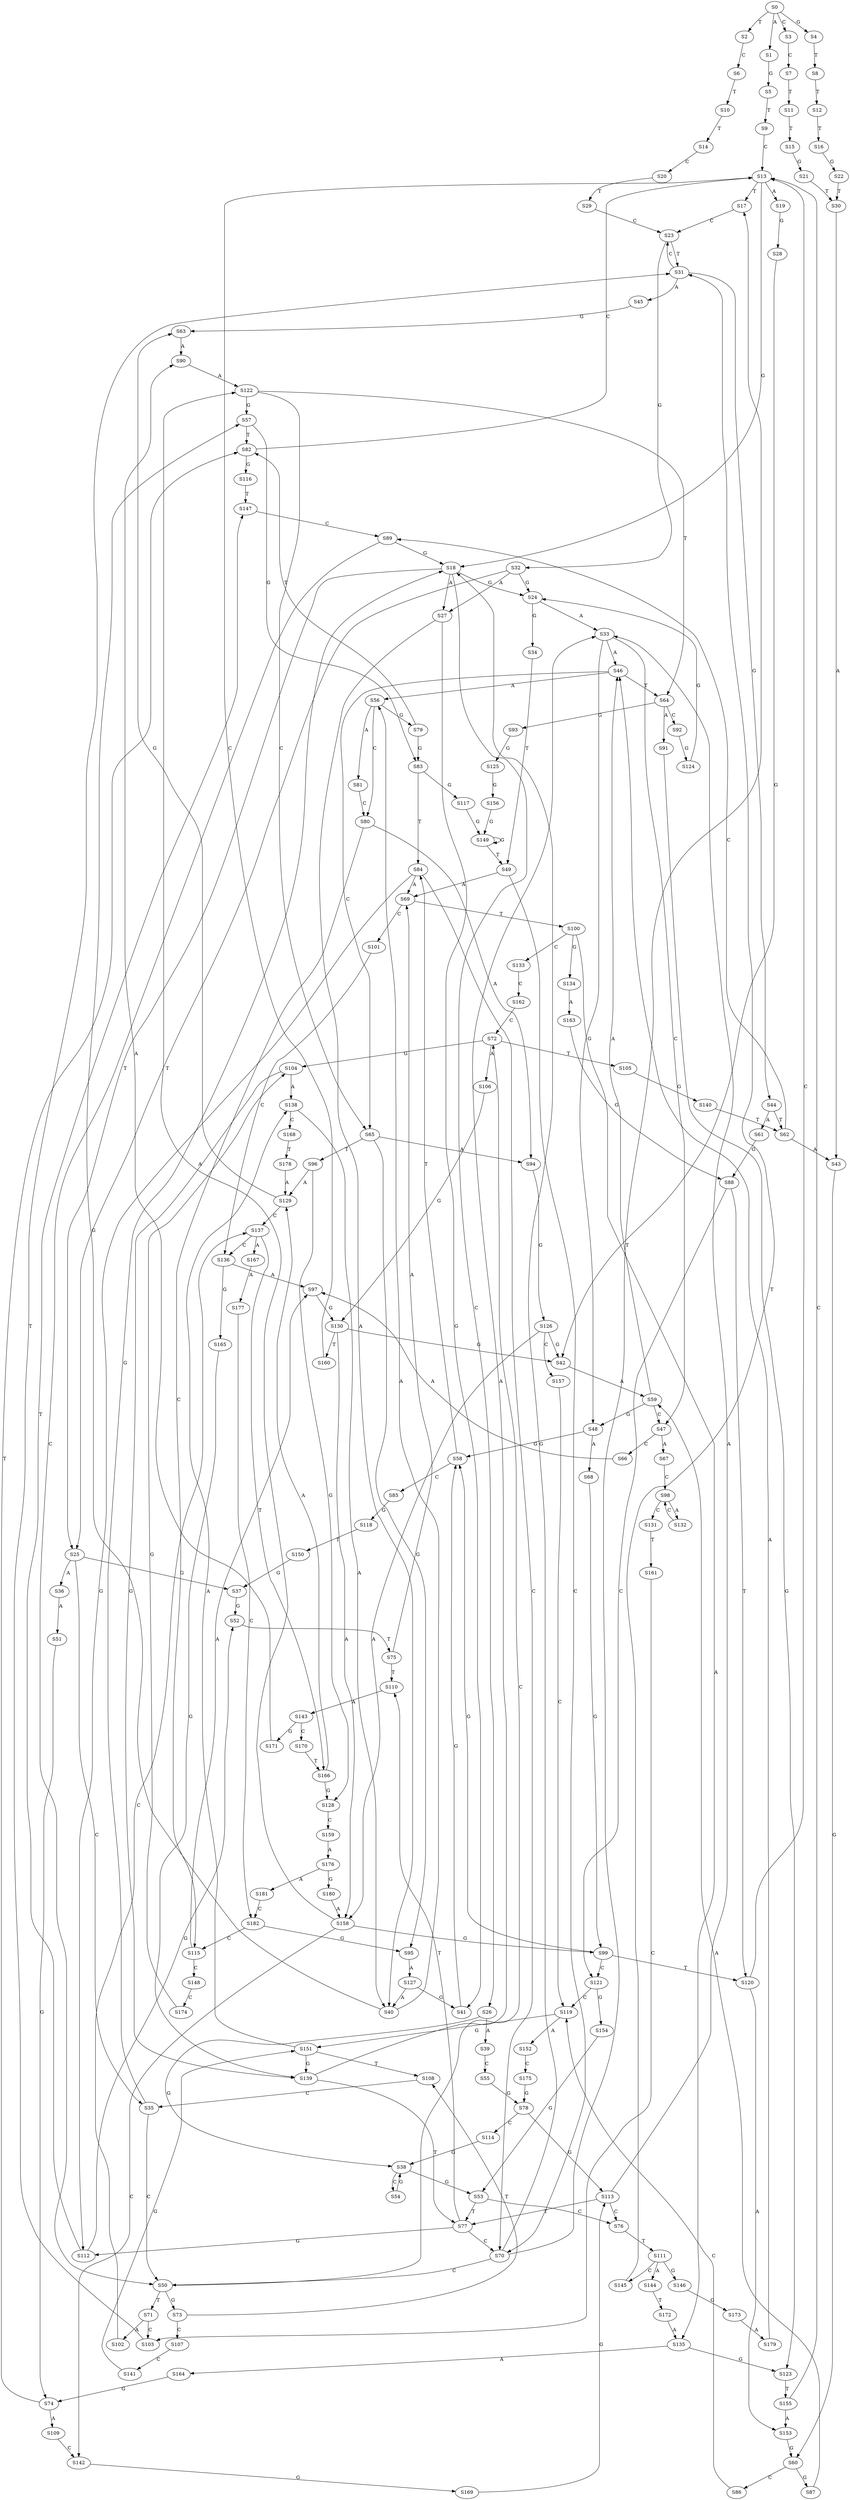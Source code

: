 strict digraph  {
	S0 -> S1 [ label = A ];
	S0 -> S2 [ label = T ];
	S0 -> S3 [ label = C ];
	S0 -> S4 [ label = G ];
	S1 -> S5 [ label = G ];
	S2 -> S6 [ label = C ];
	S3 -> S7 [ label = C ];
	S4 -> S8 [ label = T ];
	S5 -> S9 [ label = T ];
	S6 -> S10 [ label = T ];
	S7 -> S11 [ label = T ];
	S8 -> S12 [ label = T ];
	S9 -> S13 [ label = C ];
	S10 -> S14 [ label = T ];
	S11 -> S15 [ label = T ];
	S12 -> S16 [ label = T ];
	S13 -> S17 [ label = T ];
	S13 -> S18 [ label = G ];
	S13 -> S19 [ label = A ];
	S14 -> S20 [ label = C ];
	S15 -> S21 [ label = G ];
	S16 -> S22 [ label = G ];
	S17 -> S23 [ label = C ];
	S18 -> S24 [ label = G ];
	S18 -> S25 [ label = T ];
	S18 -> S26 [ label = C ];
	S18 -> S27 [ label = A ];
	S19 -> S28 [ label = G ];
	S20 -> S29 [ label = T ];
	S21 -> S30 [ label = T ];
	S22 -> S30 [ label = T ];
	S23 -> S31 [ label = T ];
	S23 -> S32 [ label = G ];
	S24 -> S33 [ label = A ];
	S24 -> S34 [ label = G ];
	S25 -> S35 [ label = C ];
	S25 -> S36 [ label = A ];
	S25 -> S37 [ label = G ];
	S26 -> S38 [ label = G ];
	S26 -> S39 [ label = A ];
	S27 -> S40 [ label = A ];
	S27 -> S41 [ label = G ];
	S28 -> S42 [ label = G ];
	S29 -> S23 [ label = C ];
	S30 -> S43 [ label = A ];
	S31 -> S44 [ label = G ];
	S31 -> S23 [ label = C ];
	S31 -> S45 [ label = A ];
	S32 -> S27 [ label = A ];
	S32 -> S24 [ label = G ];
	S32 -> S25 [ label = T ];
	S33 -> S46 [ label = A ];
	S33 -> S47 [ label = C ];
	S33 -> S48 [ label = G ];
	S34 -> S49 [ label = T ];
	S35 -> S18 [ label = G ];
	S35 -> S50 [ label = C ];
	S36 -> S51 [ label = A ];
	S37 -> S52 [ label = G ];
	S38 -> S53 [ label = G ];
	S38 -> S54 [ label = C ];
	S39 -> S55 [ label = C ];
	S40 -> S56 [ label = A ];
	S40 -> S57 [ label = G ];
	S41 -> S58 [ label = G ];
	S42 -> S59 [ label = A ];
	S43 -> S60 [ label = G ];
	S44 -> S61 [ label = A ];
	S44 -> S62 [ label = T ];
	S45 -> S63 [ label = G ];
	S46 -> S64 [ label = T ];
	S46 -> S65 [ label = C ];
	S46 -> S56 [ label = A ];
	S47 -> S66 [ label = C ];
	S47 -> S67 [ label = A ];
	S48 -> S68 [ label = A ];
	S48 -> S58 [ label = G ];
	S49 -> S69 [ label = A ];
	S49 -> S70 [ label = C ];
	S50 -> S71 [ label = T ];
	S50 -> S72 [ label = C ];
	S50 -> S73 [ label = G ];
	S51 -> S74 [ label = G ];
	S52 -> S75 [ label = T ];
	S53 -> S76 [ label = C ];
	S53 -> S77 [ label = T ];
	S54 -> S38 [ label = G ];
	S55 -> S78 [ label = G ];
	S56 -> S79 [ label = G ];
	S56 -> S80 [ label = C ];
	S56 -> S81 [ label = A ];
	S57 -> S82 [ label = T ];
	S57 -> S83 [ label = G ];
	S58 -> S84 [ label = T ];
	S58 -> S85 [ label = C ];
	S59 -> S46 [ label = A ];
	S59 -> S47 [ label = C ];
	S59 -> S48 [ label = G ];
	S60 -> S86 [ label = C ];
	S60 -> S87 [ label = G ];
	S61 -> S88 [ label = G ];
	S62 -> S43 [ label = A ];
	S62 -> S89 [ label = C ];
	S63 -> S90 [ label = A ];
	S64 -> S91 [ label = A ];
	S64 -> S92 [ label = C ];
	S64 -> S93 [ label = G ];
	S65 -> S94 [ label = A ];
	S65 -> S95 [ label = G ];
	S65 -> S96 [ label = T ];
	S66 -> S97 [ label = A ];
	S67 -> S98 [ label = C ];
	S68 -> S99 [ label = G ];
	S69 -> S100 [ label = T ];
	S69 -> S101 [ label = C ];
	S70 -> S50 [ label = C ];
	S70 -> S18 [ label = G ];
	S70 -> S17 [ label = T ];
	S71 -> S102 [ label = A ];
	S71 -> S103 [ label = C ];
	S72 -> S104 [ label = G ];
	S72 -> S105 [ label = T ];
	S72 -> S106 [ label = A ];
	S73 -> S107 [ label = C ];
	S73 -> S108 [ label = T ];
	S74 -> S109 [ label = A ];
	S74 -> S82 [ label = T ];
	S75 -> S69 [ label = A ];
	S75 -> S110 [ label = T ];
	S76 -> S111 [ label = T ];
	S77 -> S110 [ label = T ];
	S77 -> S70 [ label = C ];
	S77 -> S112 [ label = G ];
	S78 -> S113 [ label = G ];
	S78 -> S114 [ label = C ];
	S79 -> S82 [ label = T ];
	S79 -> S83 [ label = G ];
	S80 -> S115 [ label = C ];
	S80 -> S94 [ label = A ];
	S81 -> S80 [ label = C ];
	S82 -> S116 [ label = G ];
	S82 -> S13 [ label = C ];
	S83 -> S117 [ label = G ];
	S83 -> S84 [ label = T ];
	S84 -> S112 [ label = G ];
	S84 -> S70 [ label = C ];
	S84 -> S69 [ label = A ];
	S85 -> S118 [ label = G ];
	S86 -> S119 [ label = C ];
	S87 -> S59 [ label = A ];
	S88 -> S120 [ label = T ];
	S88 -> S121 [ label = C ];
	S89 -> S18 [ label = G ];
	S89 -> S50 [ label = C ];
	S90 -> S122 [ label = A ];
	S91 -> S123 [ label = G ];
	S92 -> S124 [ label = G ];
	S93 -> S125 [ label = G ];
	S94 -> S126 [ label = G ];
	S95 -> S127 [ label = A ];
	S96 -> S128 [ label = G ];
	S96 -> S129 [ label = A ];
	S97 -> S130 [ label = G ];
	S98 -> S131 [ label = C ];
	S98 -> S132 [ label = A ];
	S99 -> S120 [ label = T ];
	S99 -> S121 [ label = C ];
	S99 -> S58 [ label = G ];
	S100 -> S133 [ label = C ];
	S100 -> S134 [ label = G ];
	S100 -> S135 [ label = A ];
	S101 -> S136 [ label = C ];
	S102 -> S137 [ label = C ];
	S103 -> S31 [ label = T ];
	S104 -> S138 [ label = A ];
	S104 -> S139 [ label = G ];
	S105 -> S140 [ label = G ];
	S106 -> S130 [ label = G ];
	S107 -> S141 [ label = C ];
	S108 -> S35 [ label = C ];
	S109 -> S142 [ label = C ];
	S110 -> S143 [ label = A ];
	S111 -> S144 [ label = A ];
	S111 -> S145 [ label = C ];
	S111 -> S146 [ label = G ];
	S112 -> S147 [ label = T ];
	S112 -> S52 [ label = G ];
	S113 -> S76 [ label = C ];
	S113 -> S33 [ label = A ];
	S113 -> S77 [ label = T ];
	S114 -> S38 [ label = G ];
	S115 -> S148 [ label = C ];
	S115 -> S97 [ label = A ];
	S116 -> S147 [ label = T ];
	S117 -> S149 [ label = G ];
	S118 -> S150 [ label = T ];
	S119 -> S151 [ label = G ];
	S119 -> S152 [ label = A ];
	S120 -> S153 [ label = A ];
	S120 -> S13 [ label = C ];
	S121 -> S119 [ label = C ];
	S121 -> S154 [ label = G ];
	S122 -> S64 [ label = T ];
	S122 -> S65 [ label = C ];
	S122 -> S57 [ label = G ];
	S123 -> S155 [ label = T ];
	S124 -> S24 [ label = G ];
	S125 -> S156 [ label = G ];
	S126 -> S42 [ label = G ];
	S126 -> S157 [ label = C ];
	S126 -> S158 [ label = A ];
	S127 -> S41 [ label = G ];
	S127 -> S40 [ label = A ];
	S128 -> S159 [ label = C ];
	S129 -> S63 [ label = G ];
	S129 -> S137 [ label = C ];
	S130 -> S160 [ label = T ];
	S130 -> S42 [ label = G ];
	S130 -> S158 [ label = A ];
	S131 -> S161 [ label = T ];
	S132 -> S98 [ label = C ];
	S133 -> S162 [ label = C ];
	S134 -> S163 [ label = A ];
	S135 -> S123 [ label = G ];
	S135 -> S164 [ label = A ];
	S136 -> S97 [ label = A ];
	S136 -> S165 [ label = G ];
	S137 -> S136 [ label = C ];
	S137 -> S166 [ label = T ];
	S137 -> S167 [ label = A ];
	S138 -> S40 [ label = A ];
	S138 -> S168 [ label = C ];
	S139 -> S33 [ label = A ];
	S139 -> S77 [ label = T ];
	S140 -> S62 [ label = T ];
	S141 -> S151 [ label = G ];
	S142 -> S169 [ label = G ];
	S143 -> S170 [ label = C ];
	S143 -> S171 [ label = G ];
	S144 -> S172 [ label = T ];
	S145 -> S31 [ label = T ];
	S146 -> S173 [ label = G ];
	S147 -> S89 [ label = C ];
	S148 -> S174 [ label = C ];
	S149 -> S49 [ label = T ];
	S149 -> S149 [ label = G ];
	S150 -> S37 [ label = G ];
	S151 -> S138 [ label = A ];
	S151 -> S108 [ label = T ];
	S151 -> S139 [ label = G ];
	S152 -> S175 [ label = C ];
	S153 -> S60 [ label = G ];
	S154 -> S53 [ label = G ];
	S155 -> S13 [ label = C ];
	S155 -> S153 [ label = A ];
	S156 -> S149 [ label = G ];
	S157 -> S119 [ label = C ];
	S158 -> S142 [ label = C ];
	S158 -> S99 [ label = G ];
	S158 -> S122 [ label = A ];
	S159 -> S176 [ label = A ];
	S160 -> S13 [ label = C ];
	S161 -> S103 [ label = C ];
	S162 -> S72 [ label = C ];
	S163 -> S88 [ label = G ];
	S164 -> S74 [ label = G ];
	S165 -> S139 [ label = G ];
	S166 -> S129 [ label = A ];
	S166 -> S128 [ label = G ];
	S167 -> S177 [ label = A ];
	S168 -> S178 [ label = T ];
	S169 -> S113 [ label = G ];
	S170 -> S166 [ label = T ];
	S171 -> S90 [ label = A ];
	S172 -> S135 [ label = A ];
	S173 -> S179 [ label = A ];
	S174 -> S104 [ label = G ];
	S175 -> S78 [ label = G ];
	S176 -> S180 [ label = G ];
	S176 -> S181 [ label = A ];
	S177 -> S182 [ label = C ];
	S178 -> S129 [ label = A ];
	S179 -> S46 [ label = A ];
	S180 -> S158 [ label = A ];
	S181 -> S182 [ label = C ];
	S182 -> S115 [ label = C ];
	S182 -> S95 [ label = G ];
}
